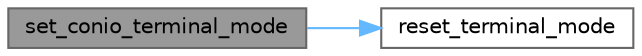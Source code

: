 digraph "set_conio_terminal_mode"
{
 // LATEX_PDF_SIZE
  bgcolor="transparent";
  edge [fontname=Helvetica,fontsize=10,labelfontname=Helvetica,labelfontsize=10];
  node [fontname=Helvetica,fontsize=10,shape=box,height=0.2,width=0.4];
  rankdir="LR";
  Node1 [id="Node000001",label="set_conio_terminal_mode",height=0.2,width=0.4,color="gray40", fillcolor="grey60", style="filled", fontcolor="black",tooltip=" "];
  Node1 -> Node2 [id="edge1_Node000001_Node000002",color="steelblue1",style="solid",tooltip=" "];
  Node2 [id="Node000002",label="reset_terminal_mode",height=0.2,width=0.4,color="grey40", fillcolor="white", style="filled",URL="$_state_machine_2test_8cpp.html#ac8373d63f264c2e956b071b5bd2588a1",tooltip=" "];
}
